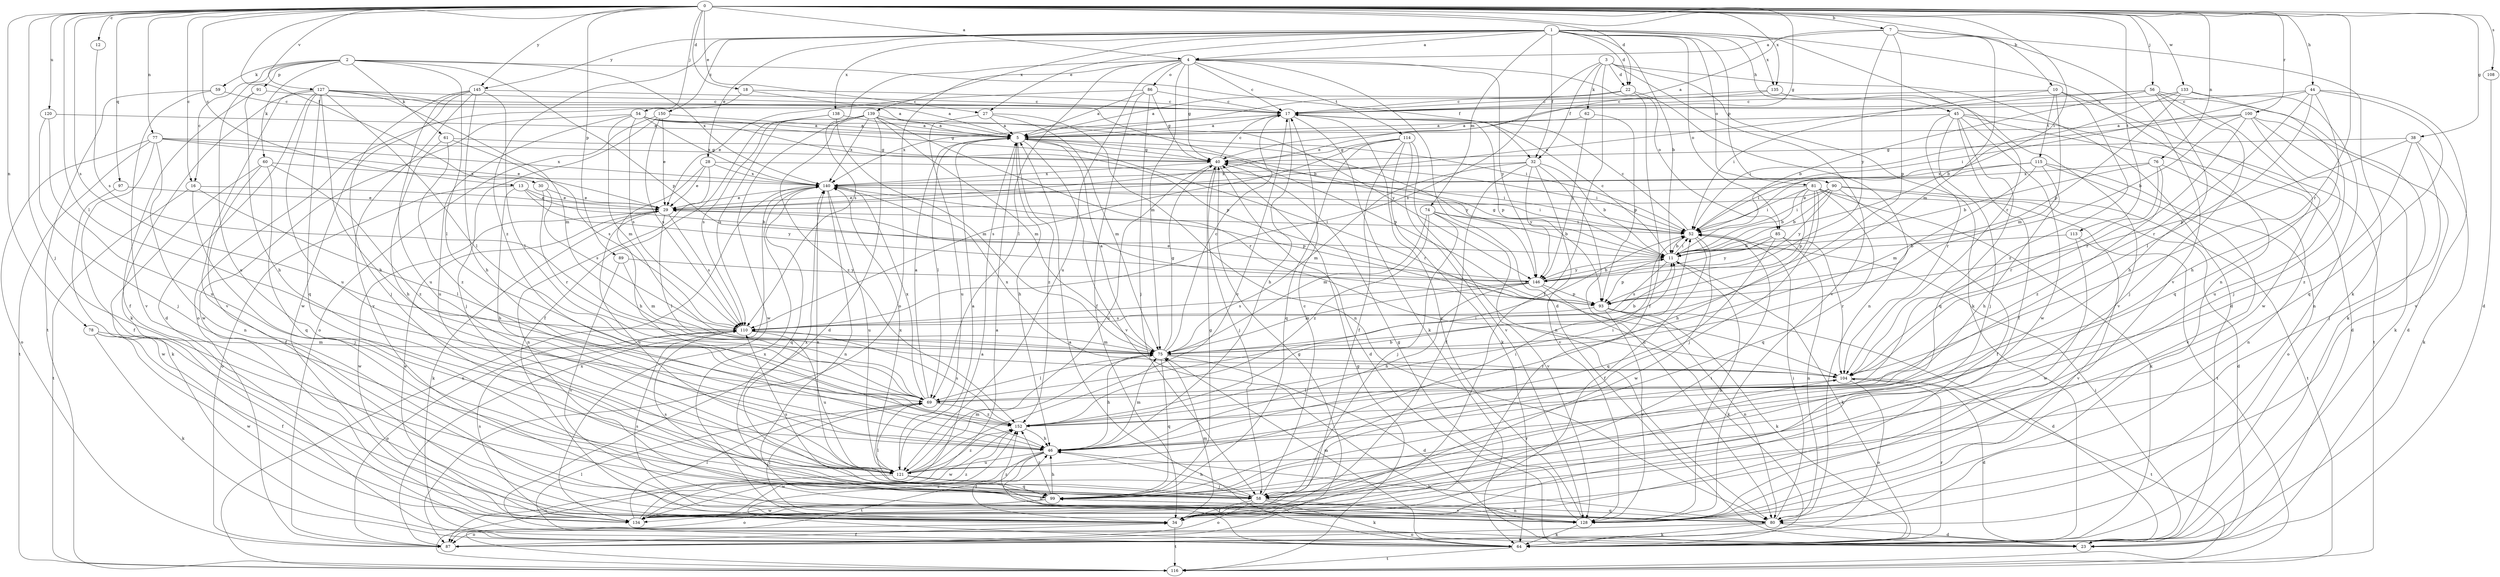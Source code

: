 strict digraph  {
0;
1;
2;
3;
4;
5;
7;
10;
11;
12;
13;
16;
17;
18;
22;
23;
27;
28;
29;
30;
32;
34;
38;
40;
44;
45;
46;
52;
54;
56;
58;
59;
60;
61;
62;
64;
69;
74;
75;
76;
77;
78;
80;
81;
85;
86;
87;
89;
90;
91;
93;
97;
99;
100;
104;
108;
110;
113;
114;
115;
116;
120;
121;
127;
128;
133;
134;
135;
138;
139;
140;
145;
146;
150;
152;
0 -> 4  [label=a];
0 -> 7  [label=b];
0 -> 10  [label=b];
0 -> 12  [label=c];
0 -> 13  [label=c];
0 -> 16  [label=c];
0 -> 18  [label=d];
0 -> 22  [label=d];
0 -> 27  [label=e];
0 -> 30  [label=f];
0 -> 38  [label=g];
0 -> 40  [label=g];
0 -> 44  [label=h];
0 -> 52  [label=i];
0 -> 54  [label=j];
0 -> 56  [label=j];
0 -> 58  [label=j];
0 -> 69  [label=l];
0 -> 76  [label=n];
0 -> 77  [label=n];
0 -> 78  [label=n];
0 -> 89  [label=p];
0 -> 97  [label=q];
0 -> 100  [label=r];
0 -> 104  [label=r];
0 -> 108  [label=s];
0 -> 110  [label=s];
0 -> 113  [label=t];
0 -> 120  [label=u];
0 -> 127  [label=v];
0 -> 133  [label=w];
0 -> 135  [label=x];
0 -> 145  [label=y];
1 -> 4  [label=a];
1 -> 11  [label=b];
1 -> 22  [label=d];
1 -> 27  [label=e];
1 -> 28  [label=e];
1 -> 32  [label=f];
1 -> 45  [label=h];
1 -> 74  [label=m];
1 -> 80  [label=n];
1 -> 81  [label=o];
1 -> 85  [label=o];
1 -> 90  [label=p];
1 -> 104  [label=r];
1 -> 135  [label=x];
1 -> 138  [label=x];
1 -> 139  [label=x];
1 -> 145  [label=y];
1 -> 150  [label=z];
1 -> 152  [label=z];
2 -> 16  [label=c];
2 -> 32  [label=f];
2 -> 59  [label=k];
2 -> 60  [label=k];
2 -> 61  [label=k];
2 -> 69  [label=l];
2 -> 91  [label=p];
2 -> 93  [label=p];
2 -> 121  [label=u];
2 -> 140  [label=x];
3 -> 22  [label=d];
3 -> 23  [label=d];
3 -> 32  [label=f];
3 -> 34  [label=f];
3 -> 62  [label=k];
3 -> 64  [label=k];
3 -> 110  [label=s];
3 -> 128  [label=v];
4 -> 17  [label=c];
4 -> 23  [label=d];
4 -> 40  [label=g];
4 -> 69  [label=l];
4 -> 75  [label=m];
4 -> 85  [label=o];
4 -> 86  [label=o];
4 -> 87  [label=o];
4 -> 110  [label=s];
4 -> 114  [label=t];
4 -> 121  [label=u];
4 -> 146  [label=y];
5 -> 40  [label=g];
5 -> 46  [label=h];
5 -> 69  [label=l];
5 -> 93  [label=p];
5 -> 104  [label=r];
5 -> 128  [label=v];
5 -> 146  [label=y];
5 -> 152  [label=z];
7 -> 4  [label=a];
7 -> 5  [label=a];
7 -> 64  [label=k];
7 -> 75  [label=m];
7 -> 93  [label=p];
7 -> 128  [label=v];
7 -> 146  [label=y];
10 -> 17  [label=c];
10 -> 52  [label=i];
10 -> 75  [label=m];
10 -> 115  [label=t];
10 -> 134  [label=w];
10 -> 152  [label=z];
11 -> 17  [label=c];
11 -> 40  [label=g];
11 -> 52  [label=i];
11 -> 64  [label=k];
11 -> 93  [label=p];
11 -> 110  [label=s];
11 -> 146  [label=y];
12 -> 110  [label=s];
13 -> 11  [label=b];
13 -> 29  [label=e];
13 -> 46  [label=h];
13 -> 87  [label=o];
13 -> 146  [label=y];
16 -> 29  [label=e];
16 -> 58  [label=j];
16 -> 69  [label=l];
16 -> 116  [label=t];
17 -> 5  [label=a];
17 -> 46  [label=h];
17 -> 64  [label=k];
17 -> 93  [label=p];
17 -> 140  [label=x];
18 -> 5  [label=a];
18 -> 17  [label=c];
18 -> 87  [label=o];
22 -> 5  [label=a];
22 -> 17  [label=c];
22 -> 34  [label=f];
22 -> 80  [label=n];
23 -> 52  [label=i];
27 -> 5  [label=a];
27 -> 75  [label=m];
27 -> 80  [label=n];
27 -> 121  [label=u];
28 -> 29  [label=e];
28 -> 46  [label=h];
28 -> 52  [label=i];
28 -> 80  [label=n];
28 -> 140  [label=x];
29 -> 52  [label=i];
29 -> 64  [label=k];
29 -> 69  [label=l];
29 -> 110  [label=s];
29 -> 121  [label=u];
29 -> 134  [label=w];
30 -> 29  [label=e];
30 -> 104  [label=r];
30 -> 110  [label=s];
32 -> 11  [label=b];
32 -> 34  [label=f];
32 -> 75  [label=m];
32 -> 80  [label=n];
32 -> 128  [label=v];
32 -> 140  [label=x];
32 -> 146  [label=y];
34 -> 69  [label=l];
34 -> 75  [label=m];
34 -> 87  [label=o];
34 -> 110  [label=s];
34 -> 116  [label=t];
34 -> 140  [label=x];
38 -> 40  [label=g];
38 -> 58  [label=j];
38 -> 64  [label=k];
38 -> 93  [label=p];
38 -> 152  [label=z];
40 -> 17  [label=c];
40 -> 23  [label=d];
40 -> 52  [label=i];
40 -> 58  [label=j];
40 -> 121  [label=u];
40 -> 140  [label=x];
44 -> 17  [label=c];
44 -> 46  [label=h];
44 -> 52  [label=i];
44 -> 69  [label=l];
44 -> 99  [label=q];
44 -> 104  [label=r];
44 -> 128  [label=v];
45 -> 5  [label=a];
45 -> 23  [label=d];
45 -> 34  [label=f];
45 -> 58  [label=j];
45 -> 99  [label=q];
45 -> 104  [label=r];
45 -> 116  [label=t];
45 -> 134  [label=w];
46 -> 34  [label=f];
46 -> 75  [label=m];
46 -> 116  [label=t];
46 -> 121  [label=u];
46 -> 134  [label=w];
52 -> 11  [label=b];
52 -> 17  [label=c];
52 -> 34  [label=f];
52 -> 134  [label=w];
54 -> 5  [label=a];
54 -> 40  [label=g];
54 -> 52  [label=i];
54 -> 75  [label=m];
54 -> 93  [label=p];
54 -> 110  [label=s];
54 -> 121  [label=u];
54 -> 134  [label=w];
54 -> 140  [label=x];
56 -> 11  [label=b];
56 -> 17  [label=c];
56 -> 29  [label=e];
56 -> 46  [label=h];
56 -> 58  [label=j];
56 -> 64  [label=k];
56 -> 99  [label=q];
58 -> 17  [label=c];
58 -> 34  [label=f];
58 -> 46  [label=h];
58 -> 64  [label=k];
58 -> 87  [label=o];
58 -> 104  [label=r];
58 -> 110  [label=s];
58 -> 128  [label=v];
58 -> 140  [label=x];
59 -> 17  [label=c];
59 -> 116  [label=t];
59 -> 128  [label=v];
60 -> 34  [label=f];
60 -> 64  [label=k];
60 -> 99  [label=q];
60 -> 140  [label=x];
60 -> 152  [label=z];
61 -> 40  [label=g];
61 -> 46  [label=h];
61 -> 110  [label=s];
61 -> 152  [label=z];
62 -> 5  [label=a];
62 -> 93  [label=p];
62 -> 146  [label=y];
64 -> 5  [label=a];
64 -> 46  [label=h];
64 -> 69  [label=l];
64 -> 75  [label=m];
64 -> 104  [label=r];
64 -> 116  [label=t];
64 -> 152  [label=z];
69 -> 5  [label=a];
69 -> 52  [label=i];
69 -> 140  [label=x];
69 -> 152  [label=z];
74 -> 11  [label=b];
74 -> 52  [label=i];
74 -> 58  [label=j];
74 -> 75  [label=m];
74 -> 128  [label=v];
74 -> 152  [label=z];
75 -> 5  [label=a];
75 -> 11  [label=b];
75 -> 17  [label=c];
75 -> 23  [label=d];
75 -> 40  [label=g];
75 -> 46  [label=h];
75 -> 69  [label=l];
75 -> 99  [label=q];
75 -> 104  [label=r];
76 -> 11  [label=b];
76 -> 80  [label=n];
76 -> 104  [label=r];
76 -> 140  [label=x];
76 -> 152  [label=z];
77 -> 29  [label=e];
77 -> 34  [label=f];
77 -> 40  [label=g];
77 -> 80  [label=n];
77 -> 87  [label=o];
77 -> 116  [label=t];
77 -> 140  [label=x];
78 -> 34  [label=f];
78 -> 64  [label=k];
78 -> 75  [label=m];
78 -> 134  [label=w];
80 -> 23  [label=d];
80 -> 46  [label=h];
80 -> 52  [label=i];
80 -> 64  [label=k];
80 -> 87  [label=o];
80 -> 99  [label=q];
81 -> 11  [label=b];
81 -> 29  [label=e];
81 -> 46  [label=h];
81 -> 52  [label=i];
81 -> 58  [label=j];
81 -> 64  [label=k];
81 -> 93  [label=p];
81 -> 99  [label=q];
81 -> 116  [label=t];
85 -> 11  [label=b];
85 -> 80  [label=n];
85 -> 99  [label=q];
85 -> 104  [label=r];
85 -> 146  [label=y];
86 -> 5  [label=a];
86 -> 17  [label=c];
86 -> 29  [label=e];
86 -> 34  [label=f];
86 -> 40  [label=g];
86 -> 58  [label=j];
87 -> 34  [label=f];
87 -> 40  [label=g];
87 -> 140  [label=x];
89 -> 75  [label=m];
89 -> 128  [label=v];
89 -> 146  [label=y];
90 -> 11  [label=b];
90 -> 23  [label=d];
90 -> 29  [label=e];
90 -> 34  [label=f];
90 -> 52  [label=i];
90 -> 116  [label=t];
90 -> 146  [label=y];
91 -> 17  [label=c];
91 -> 34  [label=f];
91 -> 46  [label=h];
93 -> 23  [label=d];
93 -> 64  [label=k];
93 -> 80  [label=n];
93 -> 110  [label=s];
93 -> 128  [label=v];
97 -> 29  [label=e];
97 -> 134  [label=w];
99 -> 40  [label=g];
99 -> 46  [label=h];
99 -> 69  [label=l];
99 -> 80  [label=n];
99 -> 87  [label=o];
99 -> 110  [label=s];
99 -> 134  [label=w];
99 -> 140  [label=x];
99 -> 152  [label=z];
100 -> 5  [label=a];
100 -> 11  [label=b];
100 -> 23  [label=d];
100 -> 52  [label=i];
100 -> 64  [label=k];
100 -> 104  [label=r];
100 -> 121  [label=u];
104 -> 23  [label=d];
104 -> 69  [label=l];
104 -> 87  [label=o];
104 -> 116  [label=t];
104 -> 140  [label=x];
108 -> 23  [label=d];
110 -> 75  [label=m];
110 -> 87  [label=o];
110 -> 121  [label=u];
113 -> 11  [label=b];
113 -> 128  [label=v];
113 -> 134  [label=w];
114 -> 34  [label=f];
114 -> 40  [label=g];
114 -> 64  [label=k];
114 -> 80  [label=n];
114 -> 99  [label=q];
114 -> 110  [label=s];
114 -> 128  [label=v];
115 -> 46  [label=h];
115 -> 52  [label=i];
115 -> 75  [label=m];
115 -> 87  [label=o];
115 -> 128  [label=v];
115 -> 140  [label=x];
116 -> 5  [label=a];
116 -> 40  [label=g];
116 -> 140  [label=x];
120 -> 5  [label=a];
120 -> 58  [label=j];
120 -> 121  [label=u];
121 -> 5  [label=a];
121 -> 17  [label=c];
121 -> 52  [label=i];
121 -> 58  [label=j];
121 -> 75  [label=m];
121 -> 87  [label=o];
121 -> 99  [label=q];
121 -> 140  [label=x];
121 -> 152  [label=z];
127 -> 5  [label=a];
127 -> 11  [label=b];
127 -> 17  [label=c];
127 -> 23  [label=d];
127 -> 46  [label=h];
127 -> 64  [label=k];
127 -> 69  [label=l];
127 -> 75  [label=m];
127 -> 99  [label=q];
127 -> 121  [label=u];
127 -> 128  [label=v];
128 -> 11  [label=b];
128 -> 17  [label=c];
128 -> 40  [label=g];
128 -> 64  [label=k];
128 -> 152  [label=z];
133 -> 11  [label=b];
133 -> 17  [label=c];
133 -> 58  [label=j];
133 -> 80  [label=n];
133 -> 93  [label=p];
134 -> 5  [label=a];
134 -> 29  [label=e];
134 -> 52  [label=i];
134 -> 69  [label=l];
134 -> 110  [label=s];
134 -> 152  [label=z];
135 -> 17  [label=c];
135 -> 29  [label=e];
135 -> 128  [label=v];
138 -> 5  [label=a];
138 -> 34  [label=f];
138 -> 75  [label=m];
138 -> 110  [label=s];
139 -> 5  [label=a];
139 -> 23  [label=d];
139 -> 75  [label=m];
139 -> 104  [label=r];
139 -> 110  [label=s];
139 -> 134  [label=w];
139 -> 140  [label=x];
139 -> 146  [label=y];
139 -> 152  [label=z];
140 -> 29  [label=e];
140 -> 52  [label=i];
140 -> 80  [label=n];
140 -> 93  [label=p];
140 -> 99  [label=q];
140 -> 121  [label=u];
145 -> 17  [label=c];
145 -> 46  [label=h];
145 -> 58  [label=j];
145 -> 69  [label=l];
145 -> 121  [label=u];
145 -> 128  [label=v];
145 -> 134  [label=w];
146 -> 11  [label=b];
146 -> 29  [label=e];
146 -> 46  [label=h];
146 -> 64  [label=k];
146 -> 75  [label=m];
146 -> 93  [label=p];
146 -> 110  [label=s];
150 -> 5  [label=a];
150 -> 29  [label=e];
150 -> 58  [label=j];
150 -> 87  [label=o];
150 -> 110  [label=s];
152 -> 11  [label=b];
152 -> 46  [label=h];
152 -> 52  [label=i];
152 -> 110  [label=s];
152 -> 134  [label=w];
}
